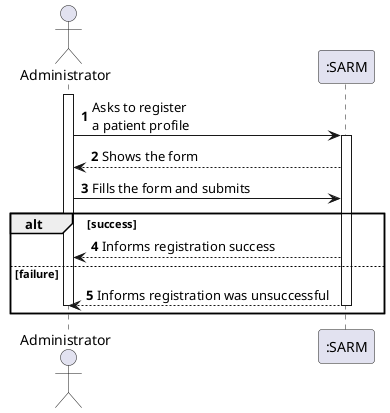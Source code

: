 @startuml
'https://plantuml.com/sequence-diagram

autonumber


actor "Administrator" as admin

participant ":SARM" as sys

activate admin

admin -> sys : Asks to register \na patient profile

activate sys

sys --> admin : Shows the form

admin -> sys: Fills the form and submits

alt success

sys --> admin : Informs registration success

else failure

sys --> admin : Informs registration was unsuccessful

deactivate sys
deactivate admin

end

@enduml